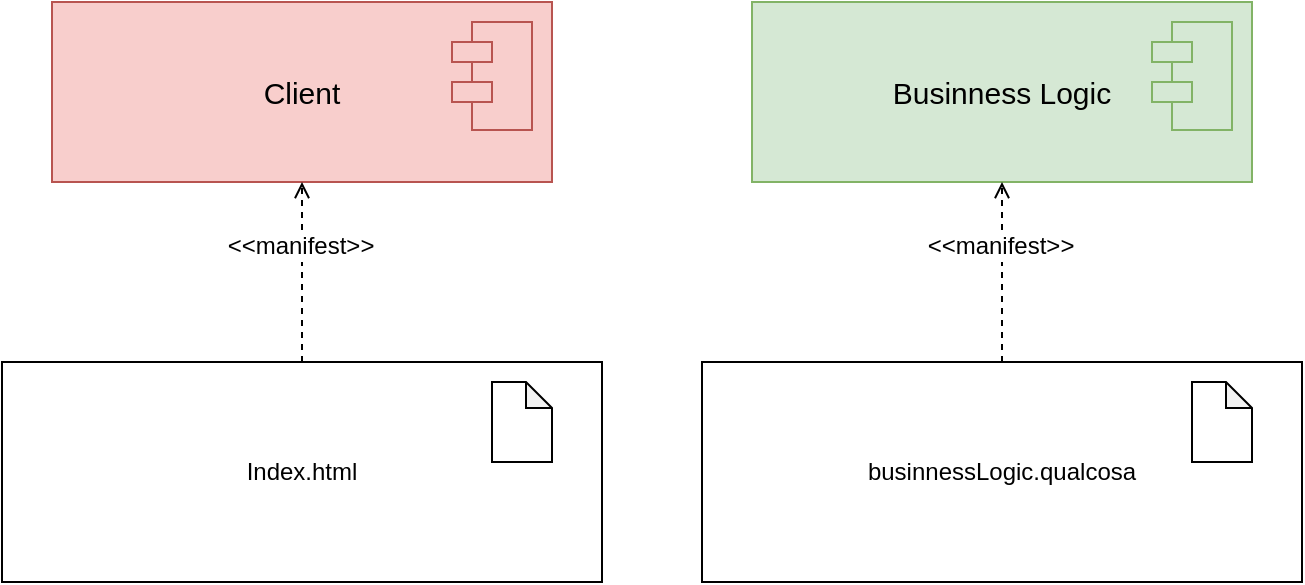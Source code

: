 <mxfile version="20.3.0" type="device" pages="2"><diagram id="eWrVwLYUFqWcMKSGupj-" name="artefatti"><mxGraphModel dx="782" dy="539" grid="1" gridSize="10" guides="1" tooltips="1" connect="1" arrows="1" fold="1" page="1" pageScale="1" pageWidth="827" pageHeight="1169" math="0" shadow="0"><root><mxCell id="0"/><mxCell id="1" parent="0"/><mxCell id="aQVWHxd8dwLFzyJ6WbMO-3" value="Client" style="rounded=0;whiteSpace=wrap;html=1;fontSize=15;fillColor=#f8cecc;strokeColor=#b85450;" parent="1" vertex="1"><mxGeometry x="105" y="170" width="250" height="90" as="geometry"/></mxCell><mxCell id="aQVWHxd8dwLFzyJ6WbMO-4" value="" style="shape=module;align=left;spacingLeft=20;align=center;verticalAlign=top;fontSize=15;fillColor=#f8cecc;strokeColor=#b85450;" parent="1" vertex="1"><mxGeometry x="305" y="180" width="40" height="54" as="geometry"/></mxCell><mxCell id="aQVWHxd8dwLFzyJ6WbMO-8" style="rounded=0;orthogonalLoop=1;jettySize=auto;html=1;dashed=1;endArrow=open;endFill=0;" parent="1" source="aQVWHxd8dwLFzyJ6WbMO-6" target="aQVWHxd8dwLFzyJ6WbMO-3" edge="1"><mxGeometry relative="1" as="geometry"><mxPoint x="230" y="360" as="targetPoint"/></mxGeometry></mxCell><mxCell id="aQVWHxd8dwLFzyJ6WbMO-9" value="&lt;font style=&quot;font-size: 12px;&quot;&gt;&amp;lt;&amp;lt;manifest&amp;gt;&amp;gt;&lt;/font&gt;" style="edgeLabel;html=1;align=center;verticalAlign=middle;resizable=0;points=[];" parent="aQVWHxd8dwLFzyJ6WbMO-8" vertex="1" connectable="0"><mxGeometry x="0.289" y="1" relative="1" as="geometry"><mxPoint as="offset"/></mxGeometry></mxCell><mxCell id="aQVWHxd8dwLFzyJ6WbMO-6" value="Index.html" style="rounded=0;whiteSpace=wrap;html=1;fillColor=none;strokeColor=#000000;strokeWidth=1;" parent="1" vertex="1"><mxGeometry x="80" y="350" width="300" height="110" as="geometry"/></mxCell><mxCell id="aQVWHxd8dwLFzyJ6WbMO-7" value="" style="shape=note;whiteSpace=wrap;html=1;backgroundOutline=1;darkOpacity=0.05;strokeColor=#000000;strokeWidth=1;size=13;" parent="1" vertex="1"><mxGeometry x="325" y="360" width="30" height="40" as="geometry"/></mxCell><mxCell id="aQVWHxd8dwLFzyJ6WbMO-11" value="Businness Logic" style="rounded=0;whiteSpace=wrap;html=1;fontSize=15;fillColor=#d5e8d4;strokeColor=#82b366;" parent="1" vertex="1"><mxGeometry x="455" y="170" width="250" height="90" as="geometry"/></mxCell><mxCell id="aQVWHxd8dwLFzyJ6WbMO-12" value="" style="shape=module;align=left;spacingLeft=20;align=center;verticalAlign=top;fontSize=15;fillColor=#d5e8d4;strokeColor=#82b366;" parent="1" vertex="1"><mxGeometry x="655" y="180" width="40" height="54" as="geometry"/></mxCell><mxCell id="aQVWHxd8dwLFzyJ6WbMO-13" style="rounded=0;orthogonalLoop=1;jettySize=auto;html=1;dashed=1;endArrow=open;endFill=0;" parent="1" source="aQVWHxd8dwLFzyJ6WbMO-15" target="aQVWHxd8dwLFzyJ6WbMO-11" edge="1"><mxGeometry relative="1" as="geometry"><mxPoint x="580" y="350" as="targetPoint"/></mxGeometry></mxCell><mxCell id="aQVWHxd8dwLFzyJ6WbMO-14" value="&lt;font style=&quot;font-size: 12px;&quot;&gt;&amp;lt;&amp;lt;manifest&amp;gt;&amp;gt;&lt;/font&gt;" style="edgeLabel;html=1;align=center;verticalAlign=middle;resizable=0;points=[];" parent="aQVWHxd8dwLFzyJ6WbMO-13" vertex="1" connectable="0"><mxGeometry x="0.289" y="1" relative="1" as="geometry"><mxPoint as="offset"/></mxGeometry></mxCell><mxCell id="aQVWHxd8dwLFzyJ6WbMO-15" value="businnessLogic.qualcosa" style="rounded=0;whiteSpace=wrap;html=1;fillColor=none;strokeColor=#000000;strokeWidth=1;" parent="1" vertex="1"><mxGeometry x="430" y="350" width="300" height="110" as="geometry"/></mxCell><mxCell id="aQVWHxd8dwLFzyJ6WbMO-16" value="" style="shape=note;whiteSpace=wrap;html=1;backgroundOutline=1;darkOpacity=0.05;strokeColor=#000000;strokeWidth=1;size=13;" parent="1" vertex="1"><mxGeometry x="675" y="360" width="30" height="40" as="geometry"/></mxCell></root></mxGraphModel></diagram><diagram id="NiBCuJIs1lG8V44Foiit" name="Pagina-2"><mxGraphModel dx="782" dy="539" grid="1" gridSize="10" guides="1" tooltips="1" connect="1" arrows="1" fold="1" page="1" pageScale="1" pageWidth="827" pageHeight="1169" math="0" shadow="0"><root><mxCell id="0"/><mxCell id="1" parent="0"/><mxCell id="lgoxw9VAqbiUM2mJ6HB8-4" value="" style="group" parent="1" vertex="1" connectable="0"><mxGeometry x="370" y="70" width="180" height="120" as="geometry"/></mxCell><mxCell id="lgoxw9VAqbiUM2mJ6HB8-2" value="&lt;div style=&quot;text-align: justify;&quot;&gt;&lt;/div&gt;" style="verticalAlign=top;align=center;spacingTop=8;spacingLeft=2;spacingRight=12;shape=cube;size=10;direction=south;fontStyle=4;html=1;strokeColor=#000000;strokeWidth=1;fontSize=12;" parent="lgoxw9VAqbiUM2mJ6HB8-4" vertex="1"><mxGeometry width="180" height="120" as="geometry"/></mxCell><mxCell id="lgoxw9VAqbiUM2mJ6HB8-3" value="WebBrowser" style="text;html=1;strokeColor=none;fillColor=none;align=center;verticalAlign=middle;whiteSpace=wrap;rounded=0;strokeWidth=1;fontSize=12;" parent="lgoxw9VAqbiUM2mJ6HB8-4" vertex="1"><mxGeometry x="60" y="55" width="60" height="30" as="geometry"/></mxCell><mxCell id="lgoxw9VAqbiUM2mJ6HB8-5" value="" style="group" parent="1" vertex="1" connectable="0"><mxGeometry x="60" y="260" width="180" height="120" as="geometry"/></mxCell><mxCell id="lgoxw9VAqbiUM2mJ6HB8-6" value="&lt;div style=&quot;text-align: justify;&quot;&gt;&lt;/div&gt;" style="verticalAlign=top;align=center;spacingTop=8;spacingLeft=2;spacingRight=12;shape=cube;size=10;direction=south;fontStyle=4;html=1;strokeColor=#000000;strokeWidth=1;fontSize=12;" parent="lgoxw9VAqbiUM2mJ6HB8-5" vertex="1"><mxGeometry width="180" height="120" as="geometry"/></mxCell><mxCell id="lgoxw9VAqbiUM2mJ6HB8-7" value="Host" style="text;html=1;strokeColor=none;fillColor=none;align=center;verticalAlign=middle;whiteSpace=wrap;rounded=0;strokeWidth=1;fontSize=12;" parent="lgoxw9VAqbiUM2mJ6HB8-5" vertex="1"><mxGeometry x="60" y="55" width="60" height="30" as="geometry"/></mxCell><mxCell id="4550a2k2UpKKjoHnlXIl-1" value="index.html" style="rounded=0;whiteSpace=wrap;html=1;fillColor=none;strokeColor=#000000;strokeWidth=1;" parent="1" vertex="1"><mxGeometry x="10" y="440" width="300" height="110" as="geometry"/></mxCell><mxCell id="4550a2k2UpKKjoHnlXIl-2" value="" style="shape=note;whiteSpace=wrap;html=1;backgroundOutline=1;darkOpacity=0.05;strokeColor=#000000;strokeWidth=1;size=13;" parent="1" vertex="1"><mxGeometry x="255" y="450" width="30" height="40" as="geometry"/></mxCell><mxCell id="4550a2k2UpKKjoHnlXIl-3" value="businnessLogic.qualcosa" style="rounded=0;whiteSpace=wrap;html=1;fillColor=none;strokeColor=#000000;strokeWidth=1;" parent="1" vertex="1"><mxGeometry x="360" y="440" width="300" height="110" as="geometry"/></mxCell><mxCell id="4550a2k2UpKKjoHnlXIl-4" value="" style="shape=note;whiteSpace=wrap;html=1;backgroundOutline=1;darkOpacity=0.05;strokeColor=#000000;strokeWidth=1;size=13;" parent="1" vertex="1"><mxGeometry x="605" y="450" width="30" height="40" as="geometry"/></mxCell><mxCell id="4550a2k2UpKKjoHnlXIl-5" value="" style="group" parent="1" vertex="1" connectable="0"><mxGeometry x="390" y="260" width="180" height="120" as="geometry"/></mxCell><mxCell id="4550a2k2UpKKjoHnlXIl-6" value="&lt;div style=&quot;text-align: justify;&quot;&gt;&lt;/div&gt;" style="verticalAlign=top;align=center;spacingTop=8;spacingLeft=2;spacingRight=12;shape=cube;size=10;direction=south;fontStyle=4;html=1;strokeColor=#000000;strokeWidth=1;fontSize=12;" parent="4550a2k2UpKKjoHnlXIl-5" vertex="1"><mxGeometry width="180" height="120" as="geometry"/></mxCell><mxCell id="4550a2k2UpKKjoHnlXIl-7" value="non ho idea di cosa metterci per il cliente" style="text;html=1;strokeColor=none;fillColor=none;align=center;verticalAlign=middle;whiteSpace=wrap;rounded=0;strokeWidth=1;fontSize=12;" parent="4550a2k2UpKKjoHnlXIl-5" vertex="1"><mxGeometry x="60" y="55" width="60" height="30" as="geometry"/></mxCell><mxCell id="OfEV0fdryp-Cx-UJKtjZ-1" style="edgeStyle=orthogonalEdgeStyle;rounded=0;orthogonalLoop=1;jettySize=auto;html=1;entryX=0;entryY=0;entryDx=65;entryDy=180;entryPerimeter=0;fontSize=12;endArrow=none;endFill=0;" parent="1" target="lgoxw9VAqbiUM2mJ6HB8-2" edge="1"><mxGeometry relative="1" as="geometry"><mxPoint x="160" y="260" as="sourcePoint"/><Array as="points"><mxPoint x="160" y="135"/></Array></mxGeometry></mxCell><mxCell id="OfEV0fdryp-Cx-UJKtjZ-2" value="&lt;font style=&quot;font-size: 20px;&quot;&gt;*&lt;/font&gt;" style="text;html=1;strokeColor=none;fillColor=none;align=center;verticalAlign=middle;whiteSpace=wrap;rounded=0;strokeWidth=1;fontSize=12;" parent="1" vertex="1"><mxGeometry x="310" y="100" width="70" height="40" as="geometry"/></mxCell><mxCell id="OfEV0fdryp-Cx-UJKtjZ-3" value="&lt;font style=&quot;font-size: 20px;&quot;&gt;1&lt;/font&gt;" style="text;html=1;strokeColor=none;fillColor=none;align=center;verticalAlign=middle;whiteSpace=wrap;rounded=0;strokeWidth=1;fontSize=12;" parent="1" vertex="1"><mxGeometry x="110" y="230" width="60" height="30" as="geometry"/></mxCell></root></mxGraphModel></diagram></mxfile>
